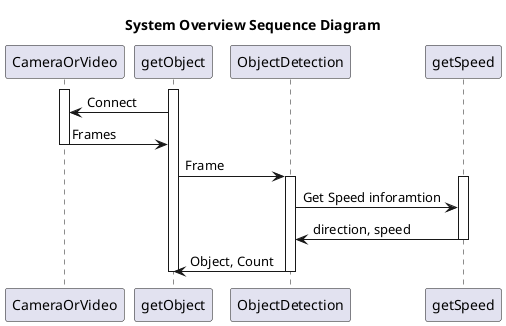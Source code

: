 @startuml
title System Overview Sequence Diagram
activate CameraOrVideo
activate getObject
getObject -> CameraOrVideo  : Connect
CameraOrVideo -> getObject: Frames
deactivate CameraOrVideo
getObject -> ObjectDetection: Frame
activate ObjectDetection
activate getSpeed
ObjectDetection -> getSpeed :Get Speed inforamtion
getSpeed -> ObjectDetection: direction, speed
deactivate getSpeed
ObjectDetection -> getObject: Object, Count
deactivate getObject
deactivate ObjectDetection

@enduml